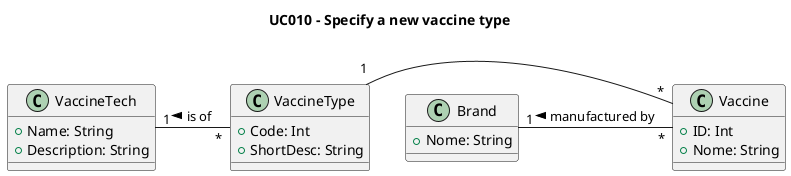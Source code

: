 @startuml
'skinparam monochrome true
'skinparam shadowing false

title UC010 - Specify a new vaccine type


class Vaccine {
    +ID: Int
    +Nome: String
}

class VaccineType{
    +Code: Int
    +ShortDesc: String
}

class VaccineTech{
    +Name: String
    +Description: String
}

class Brand {
    +Nome: String
}

' Relationships
VaccineTech "1   "-"    *" VaccineType : is of <
VaccineType "1   "-"    *"Vaccine
Brand "1   "-"    *" Vaccine : manufactured by <

@enduml